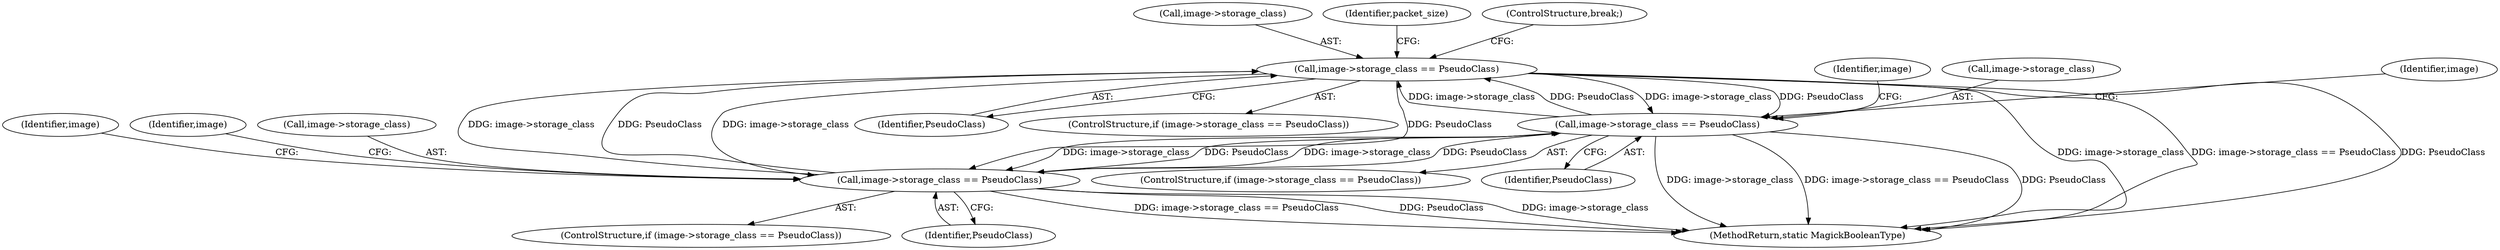 digraph "0_ImageMagick_e14fd0a2801f73bdc123baf4fbab97dec55919eb@pointer" {
"1000208" [label="(Call,image->storage_class == PseudoClass)"];
"1000337" [label="(Call,image->storage_class == PseudoClass)"];
"1000208" [label="(Call,image->storage_class == PseudoClass)"];
"1000319" [label="(Call,image->storage_class == PseudoClass)"];
"1000209" [label="(Call,image->storage_class)"];
"1000343" [label="(Identifier,image)"];
"1000330" [label="(Identifier,image)"];
"1000338" [label="(Call,image->storage_class)"];
"1000318" [label="(ControlStructure,if (image->storage_class == PseudoClass))"];
"1000336" [label="(ControlStructure,if (image->storage_class == PseudoClass))"];
"1000325" [label="(Identifier,image)"];
"1000212" [label="(Identifier,PseudoClass)"];
"1000208" [label="(Call,image->storage_class == PseudoClass)"];
"1000216" [label="(Identifier,packet_size)"];
"1000337" [label="(Call,image->storage_class == PseudoClass)"];
"1000341" [label="(Identifier,PseudoClass)"];
"1000348" [label="(Identifier,image)"];
"1000323" [label="(Identifier,PseudoClass)"];
"1000315" [label="(ControlStructure,break;)"];
"1000207" [label="(ControlStructure,if (image->storage_class == PseudoClass))"];
"1000319" [label="(Call,image->storage_class == PseudoClass)"];
"1000320" [label="(Call,image->storage_class)"];
"1000411" [label="(MethodReturn,static MagickBooleanType)"];
"1000208" -> "1000207"  [label="AST: "];
"1000208" -> "1000212"  [label="CFG: "];
"1000209" -> "1000208"  [label="AST: "];
"1000212" -> "1000208"  [label="AST: "];
"1000216" -> "1000208"  [label="CFG: "];
"1000315" -> "1000208"  [label="CFG: "];
"1000208" -> "1000411"  [label="DDG: image->storage_class"];
"1000208" -> "1000411"  [label="DDG: image->storage_class == PseudoClass"];
"1000208" -> "1000411"  [label="DDG: PseudoClass"];
"1000337" -> "1000208"  [label="DDG: image->storage_class"];
"1000337" -> "1000208"  [label="DDG: PseudoClass"];
"1000319" -> "1000208"  [label="DDG: image->storage_class"];
"1000319" -> "1000208"  [label="DDG: PseudoClass"];
"1000208" -> "1000319"  [label="DDG: image->storage_class"];
"1000208" -> "1000319"  [label="DDG: PseudoClass"];
"1000208" -> "1000337"  [label="DDG: image->storage_class"];
"1000208" -> "1000337"  [label="DDG: PseudoClass"];
"1000337" -> "1000336"  [label="AST: "];
"1000337" -> "1000341"  [label="CFG: "];
"1000338" -> "1000337"  [label="AST: "];
"1000341" -> "1000337"  [label="AST: "];
"1000343" -> "1000337"  [label="CFG: "];
"1000348" -> "1000337"  [label="CFG: "];
"1000337" -> "1000411"  [label="DDG: image->storage_class"];
"1000337" -> "1000411"  [label="DDG: image->storage_class == PseudoClass"];
"1000337" -> "1000411"  [label="DDG: PseudoClass"];
"1000337" -> "1000319"  [label="DDG: image->storage_class"];
"1000337" -> "1000319"  [label="DDG: PseudoClass"];
"1000319" -> "1000337"  [label="DDG: image->storage_class"];
"1000319" -> "1000337"  [label="DDG: PseudoClass"];
"1000319" -> "1000318"  [label="AST: "];
"1000319" -> "1000323"  [label="CFG: "];
"1000320" -> "1000319"  [label="AST: "];
"1000323" -> "1000319"  [label="AST: "];
"1000325" -> "1000319"  [label="CFG: "];
"1000330" -> "1000319"  [label="CFG: "];
"1000319" -> "1000411"  [label="DDG: image->storage_class == PseudoClass"];
"1000319" -> "1000411"  [label="DDG: PseudoClass"];
"1000319" -> "1000411"  [label="DDG: image->storage_class"];
}
